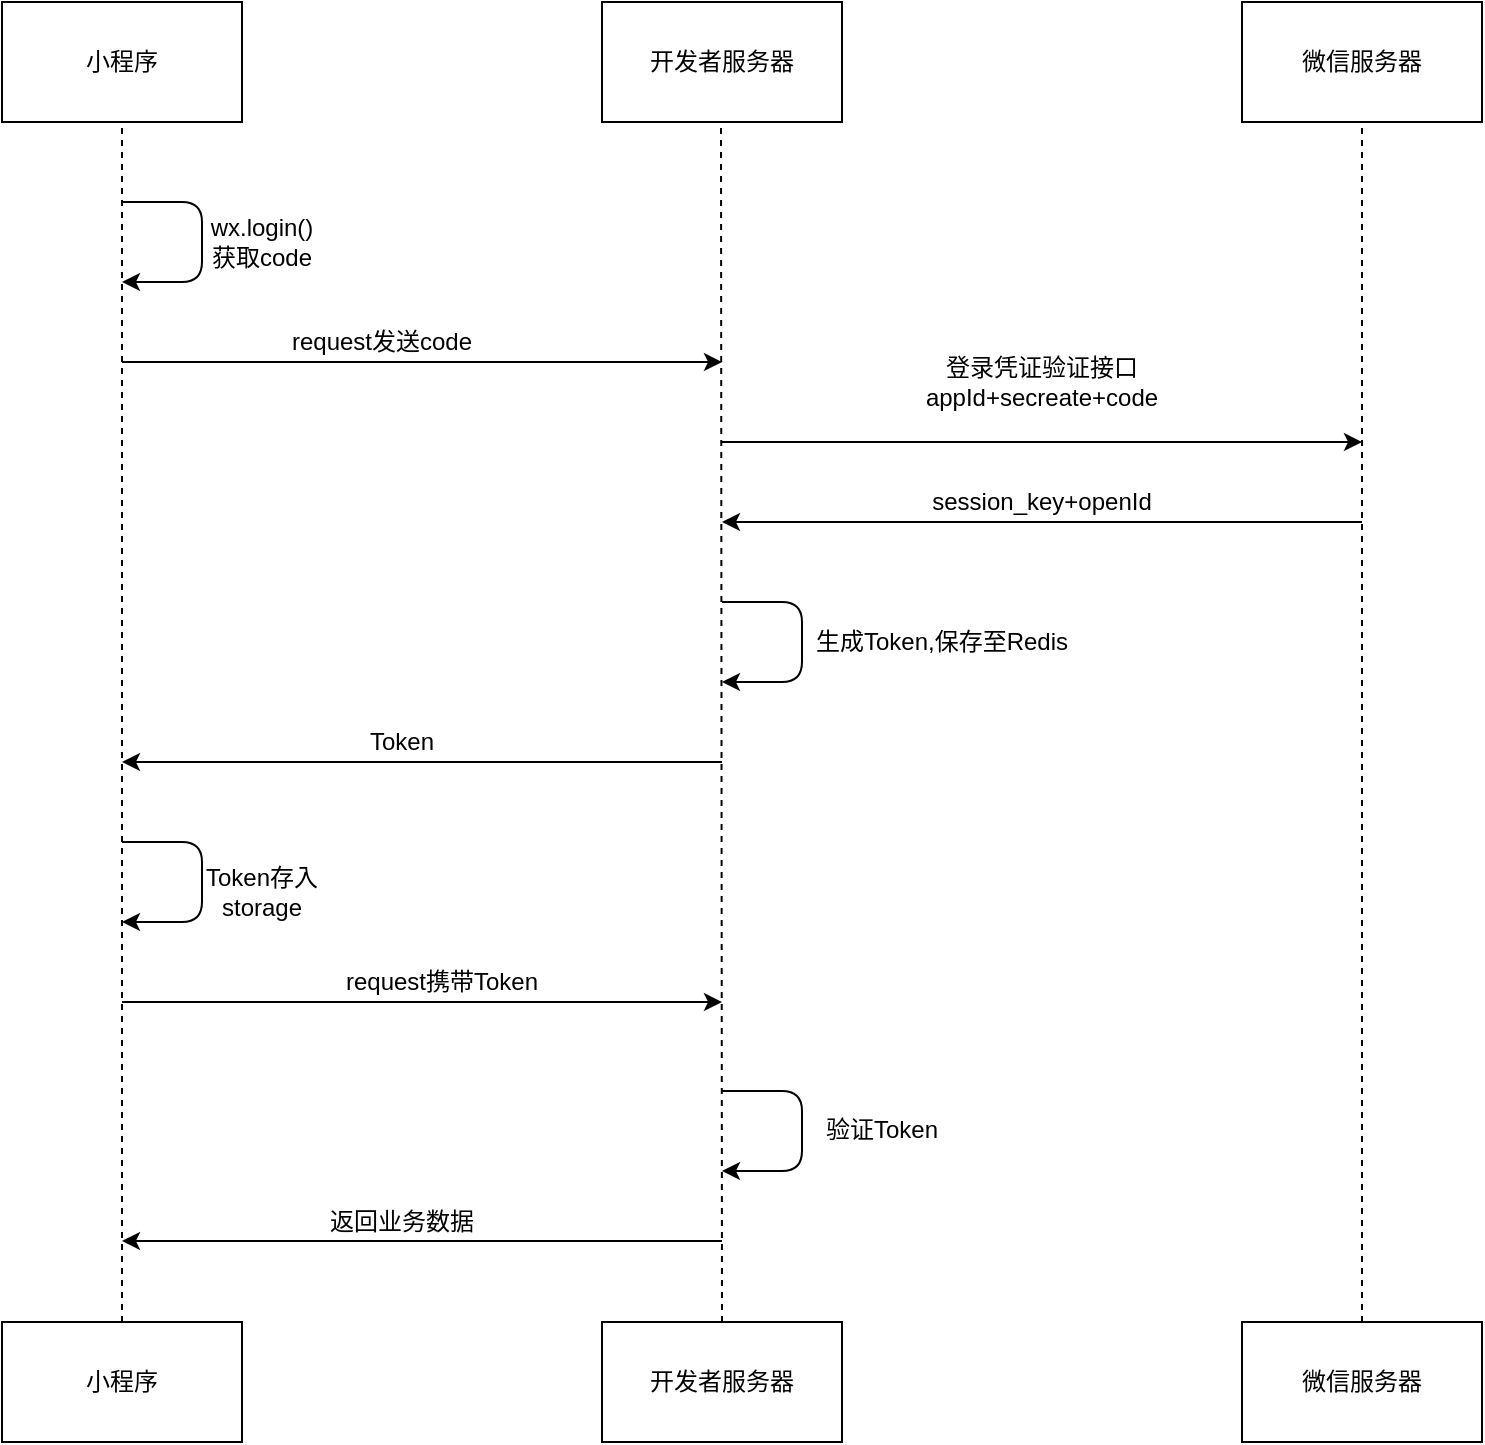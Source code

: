<mxfile version="10.6.7" type="github"><diagram id="vmu4BHk6NGFIc5IeM8Mc" name="ç¬¬ 1 é¡µ"><mxGraphModel dx="1656" dy="653" grid="1" gridSize="10" guides="1" tooltips="1" connect="1" arrows="1" fold="1" page="1" pageScale="1" pageWidth="827" pageHeight="1169" math="0" shadow="0"><root><mxCell id="0"/><mxCell id="1" parent="0"/><mxCell id="5Fc3cuML7FwWnN1oHPf2-1" value="小程序" style="rounded=0;whiteSpace=wrap;html=1;" parent="1" vertex="1"><mxGeometry x="20" y="20" width="120" height="60" as="geometry"/></mxCell><mxCell id="5Fc3cuML7FwWnN1oHPf2-2" value="开发者服务器" style="rounded=0;whiteSpace=wrap;html=1;" parent="1" vertex="1"><mxGeometry x="320" y="20" width="120" height="60" as="geometry"/></mxCell><mxCell id="5Fc3cuML7FwWnN1oHPf2-3" value="微信服务器" style="rounded=0;whiteSpace=wrap;html=1;" parent="1" vertex="1"><mxGeometry x="640" y="20" width="120" height="60" as="geometry"/></mxCell><mxCell id="5Fc3cuML7FwWnN1oHPf2-4" value="小程序" style="rounded=0;whiteSpace=wrap;html=1;" parent="1" vertex="1"><mxGeometry x="20" y="680" width="120" height="60" as="geometry"/></mxCell><mxCell id="5Fc3cuML7FwWnN1oHPf2-5" value="开发者服务器" style="rounded=0;whiteSpace=wrap;html=1;" parent="1" vertex="1"><mxGeometry x="320" y="680" width="120" height="60" as="geometry"/></mxCell><mxCell id="5Fc3cuML7FwWnN1oHPf2-6" value="微信服务器" style="rounded=0;whiteSpace=wrap;html=1;" parent="1" vertex="1"><mxGeometry x="640" y="680" width="120" height="60" as="geometry"/></mxCell><mxCell id="5Fc3cuML7FwWnN1oHPf2-7" value="" style="endArrow=none;dashed=1;html=1;entryX=0.5;entryY=1;entryDx=0;entryDy=0;exitX=0.5;exitY=0;exitDx=0;exitDy=0;" parent="1" source="5Fc3cuML7FwWnN1oHPf2-4" target="5Fc3cuML7FwWnN1oHPf2-1" edge="1"><mxGeometry width="50" height="50" relative="1" as="geometry"><mxPoint x="20" y="580" as="sourcePoint"/><mxPoint x="70" y="530" as="targetPoint"/></mxGeometry></mxCell><mxCell id="5Fc3cuML7FwWnN1oHPf2-8" value="" style="endArrow=none;dashed=1;html=1;entryX=0.5;entryY=1;entryDx=0;entryDy=0;exitX=0.5;exitY=0;exitDx=0;exitDy=0;" parent="1" source="5Fc3cuML7FwWnN1oHPf2-5" edge="1"><mxGeometry width="50" height="50" relative="1" as="geometry"><mxPoint x="379.5" y="450" as="sourcePoint"/><mxPoint x="379.5" y="80" as="targetPoint"/></mxGeometry></mxCell><mxCell id="5Fc3cuML7FwWnN1oHPf2-9" value="" style="endArrow=none;dashed=1;html=1;entryX=0.5;entryY=1;entryDx=0;entryDy=0;" parent="1" edge="1"><mxGeometry width="50" height="50" relative="1" as="geometry"><mxPoint x="700" y="680" as="sourcePoint"/><mxPoint x="700" y="80" as="targetPoint"/></mxGeometry></mxCell><mxCell id="5Fc3cuML7FwWnN1oHPf2-12" value="" style="edgeStyle=segmentEdgeStyle;endArrow=classic;html=1;" parent="1" edge="1"><mxGeometry width="50" height="50" relative="1" as="geometry"><mxPoint x="80" y="120" as="sourcePoint"/><mxPoint x="80" y="160" as="targetPoint"/><Array as="points"><mxPoint x="120" y="120"/></Array></mxGeometry></mxCell><mxCell id="5Fc3cuML7FwWnN1oHPf2-13" value="" style="edgeStyle=segmentEdgeStyle;endArrow=classic;html=1;" parent="1" edge="1"><mxGeometry width="50" height="50" relative="1" as="geometry"><mxPoint x="80" y="440" as="sourcePoint"/><mxPoint x="80" y="480" as="targetPoint"/><Array as="points"><mxPoint x="120" y="440"/><mxPoint x="120" y="480"/></Array></mxGeometry></mxCell><mxCell id="5Fc3cuML7FwWnN1oHPf2-14" value="" style="edgeStyle=segmentEdgeStyle;endArrow=classic;html=1;" parent="1" edge="1"><mxGeometry width="50" height="50" relative="1" as="geometry"><mxPoint x="380" y="320" as="sourcePoint"/><mxPoint x="380" y="360" as="targetPoint"/><Array as="points"><mxPoint x="420" y="320"/><mxPoint x="420" y="360"/></Array></mxGeometry></mxCell><mxCell id="5Fc3cuML7FwWnN1oHPf2-16" value="wx.login()获取code" style="text;html=1;strokeColor=none;fillColor=none;align=center;verticalAlign=middle;whiteSpace=wrap;rounded=0;" parent="1" vertex="1"><mxGeometry x="120" y="130" width="60" height="20" as="geometry"/></mxCell><mxCell id="5Fc3cuML7FwWnN1oHPf2-17" value="" style="endArrow=classic;html=1;" parent="1" edge="1"><mxGeometry width="50" height="50" relative="1" as="geometry"><mxPoint x="80" y="200" as="sourcePoint"/><mxPoint x="380" y="200" as="targetPoint"/></mxGeometry></mxCell><mxCell id="5Fc3cuML7FwWnN1oHPf2-18" value="request发送code" style="text;html=1;strokeColor=none;fillColor=none;align=center;verticalAlign=middle;whiteSpace=wrap;rounded=0;" parent="1" vertex="1"><mxGeometry x="150" y="180" width="120" height="20" as="geometry"/></mxCell><mxCell id="5Fc3cuML7FwWnN1oHPf2-19" value="" style="endArrow=classic;html=1;" parent="1" edge="1"><mxGeometry width="50" height="50" relative="1" as="geometry"><mxPoint x="380" y="240" as="sourcePoint"/><mxPoint x="700" y="240" as="targetPoint"/></mxGeometry></mxCell><mxCell id="5Fc3cuML7FwWnN1oHPf2-20" value="登录凭证验证接口&lt;br&gt;appId+secreate+code&lt;br&gt;" style="text;html=1;strokeColor=none;fillColor=none;align=center;verticalAlign=middle;whiteSpace=wrap;rounded=0;" parent="1" vertex="1"><mxGeometry x="480" y="190" width="120" height="40" as="geometry"/></mxCell><mxCell id="5Fc3cuML7FwWnN1oHPf2-21" value="" style="endArrow=classic;html=1;" parent="1" edge="1"><mxGeometry width="50" height="50" relative="1" as="geometry"><mxPoint x="700" y="280" as="sourcePoint"/><mxPoint x="380" y="280" as="targetPoint"/></mxGeometry></mxCell><mxCell id="5Fc3cuML7FwWnN1oHPf2-23" value="session_key+openId&lt;br&gt;" style="text;html=1;strokeColor=none;fillColor=none;align=center;verticalAlign=middle;whiteSpace=wrap;rounded=0;" parent="1" vertex="1"><mxGeometry x="480" y="260" width="120" height="20" as="geometry"/></mxCell><mxCell id="5Fc3cuML7FwWnN1oHPf2-24" value="生成Token,保存至Redis" style="text;html=1;strokeColor=none;fillColor=none;align=center;verticalAlign=middle;whiteSpace=wrap;rounded=0;" parent="1" vertex="1"><mxGeometry x="420" y="330" width="140" height="20" as="geometry"/></mxCell><mxCell id="5Fc3cuML7FwWnN1oHPf2-25" value="" style="endArrow=classic;html=1;" parent="1" edge="1"><mxGeometry width="50" height="50" relative="1" as="geometry"><mxPoint x="380" y="400" as="sourcePoint"/><mxPoint x="80" y="400" as="targetPoint"/></mxGeometry></mxCell><mxCell id="5Fc3cuML7FwWnN1oHPf2-26" value="Token" style="text;html=1;strokeColor=none;fillColor=none;align=center;verticalAlign=middle;whiteSpace=wrap;rounded=0;" parent="1" vertex="1"><mxGeometry x="200" y="380" width="40" height="20" as="geometry"/></mxCell><mxCell id="5Fc3cuML7FwWnN1oHPf2-27" value="Token存入storage" style="text;html=1;strokeColor=none;fillColor=none;align=center;verticalAlign=middle;whiteSpace=wrap;rounded=0;" parent="1" vertex="1"><mxGeometry x="120" y="450" width="60" height="30" as="geometry"/></mxCell><mxCell id="5Fc3cuML7FwWnN1oHPf2-28" value="" style="endArrow=classic;html=1;" parent="1" edge="1"><mxGeometry width="50" height="50" relative="1" as="geometry"><mxPoint x="80" y="520" as="sourcePoint"/><mxPoint x="380" y="520" as="targetPoint"/><Array as="points"><mxPoint x="240" y="520"/></Array></mxGeometry></mxCell><mxCell id="5Fc3cuML7FwWnN1oHPf2-29" value="" style="edgeStyle=segmentEdgeStyle;endArrow=classic;html=1;" parent="1" edge="1"><mxGeometry width="50" height="50" relative="1" as="geometry"><mxPoint x="380" y="564.5" as="sourcePoint"/><mxPoint x="380" y="604.5" as="targetPoint"/><Array as="points"><mxPoint x="420" y="564.5"/><mxPoint x="420" y="604.5"/></Array></mxGeometry></mxCell><mxCell id="5Fc3cuML7FwWnN1oHPf2-30" value="" style="endArrow=classic;html=1;" parent="1" edge="1"><mxGeometry width="50" height="50" relative="1" as="geometry"><mxPoint x="380" y="639.5" as="sourcePoint"/><mxPoint x="80" y="639.5" as="targetPoint"/></mxGeometry></mxCell><mxCell id="5Fc3cuML7FwWnN1oHPf2-31" value="request携带Token" style="text;html=1;strokeColor=none;fillColor=none;align=center;verticalAlign=middle;whiteSpace=wrap;rounded=0;" parent="1" vertex="1"><mxGeometry x="190" y="500" width="100" height="20" as="geometry"/></mxCell><mxCell id="5Fc3cuML7FwWnN1oHPf2-32" value="返回业务数据" style="text;html=1;strokeColor=none;fillColor=none;align=center;verticalAlign=middle;whiteSpace=wrap;rounded=0;" parent="1" vertex="1"><mxGeometry x="180" y="620" width="80" height="20" as="geometry"/></mxCell><mxCell id="5Fc3cuML7FwWnN1oHPf2-33" value="验证Token" style="text;html=1;strokeColor=none;fillColor=none;align=center;verticalAlign=middle;whiteSpace=wrap;rounded=0;" parent="1" vertex="1"><mxGeometry x="420" y="574" width="80" height="20" as="geometry"/></mxCell></root></mxGraphModel></diagram></mxfile>